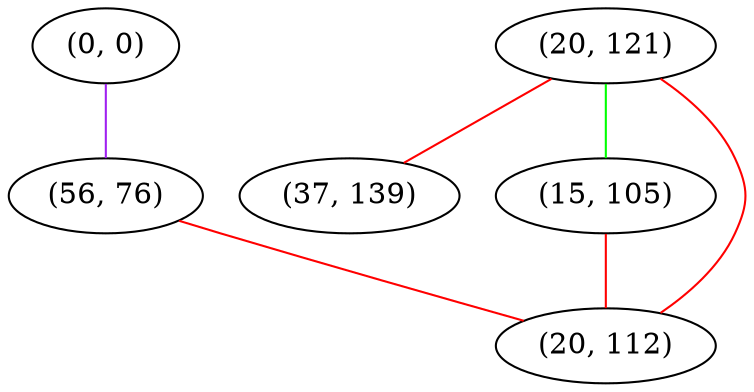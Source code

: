 graph "" {
"(0, 0)";
"(20, 121)";
"(37, 139)";
"(15, 105)";
"(56, 76)";
"(20, 112)";
"(0, 0)" -- "(56, 76)"  [color=purple, key=0, weight=4];
"(20, 121)" -- "(15, 105)"  [color=green, key=0, weight=2];
"(20, 121)" -- "(20, 112)"  [color=red, key=0, weight=1];
"(20, 121)" -- "(37, 139)"  [color=red, key=0, weight=1];
"(15, 105)" -- "(20, 112)"  [color=red, key=0, weight=1];
"(56, 76)" -- "(20, 112)"  [color=red, key=0, weight=1];
}
